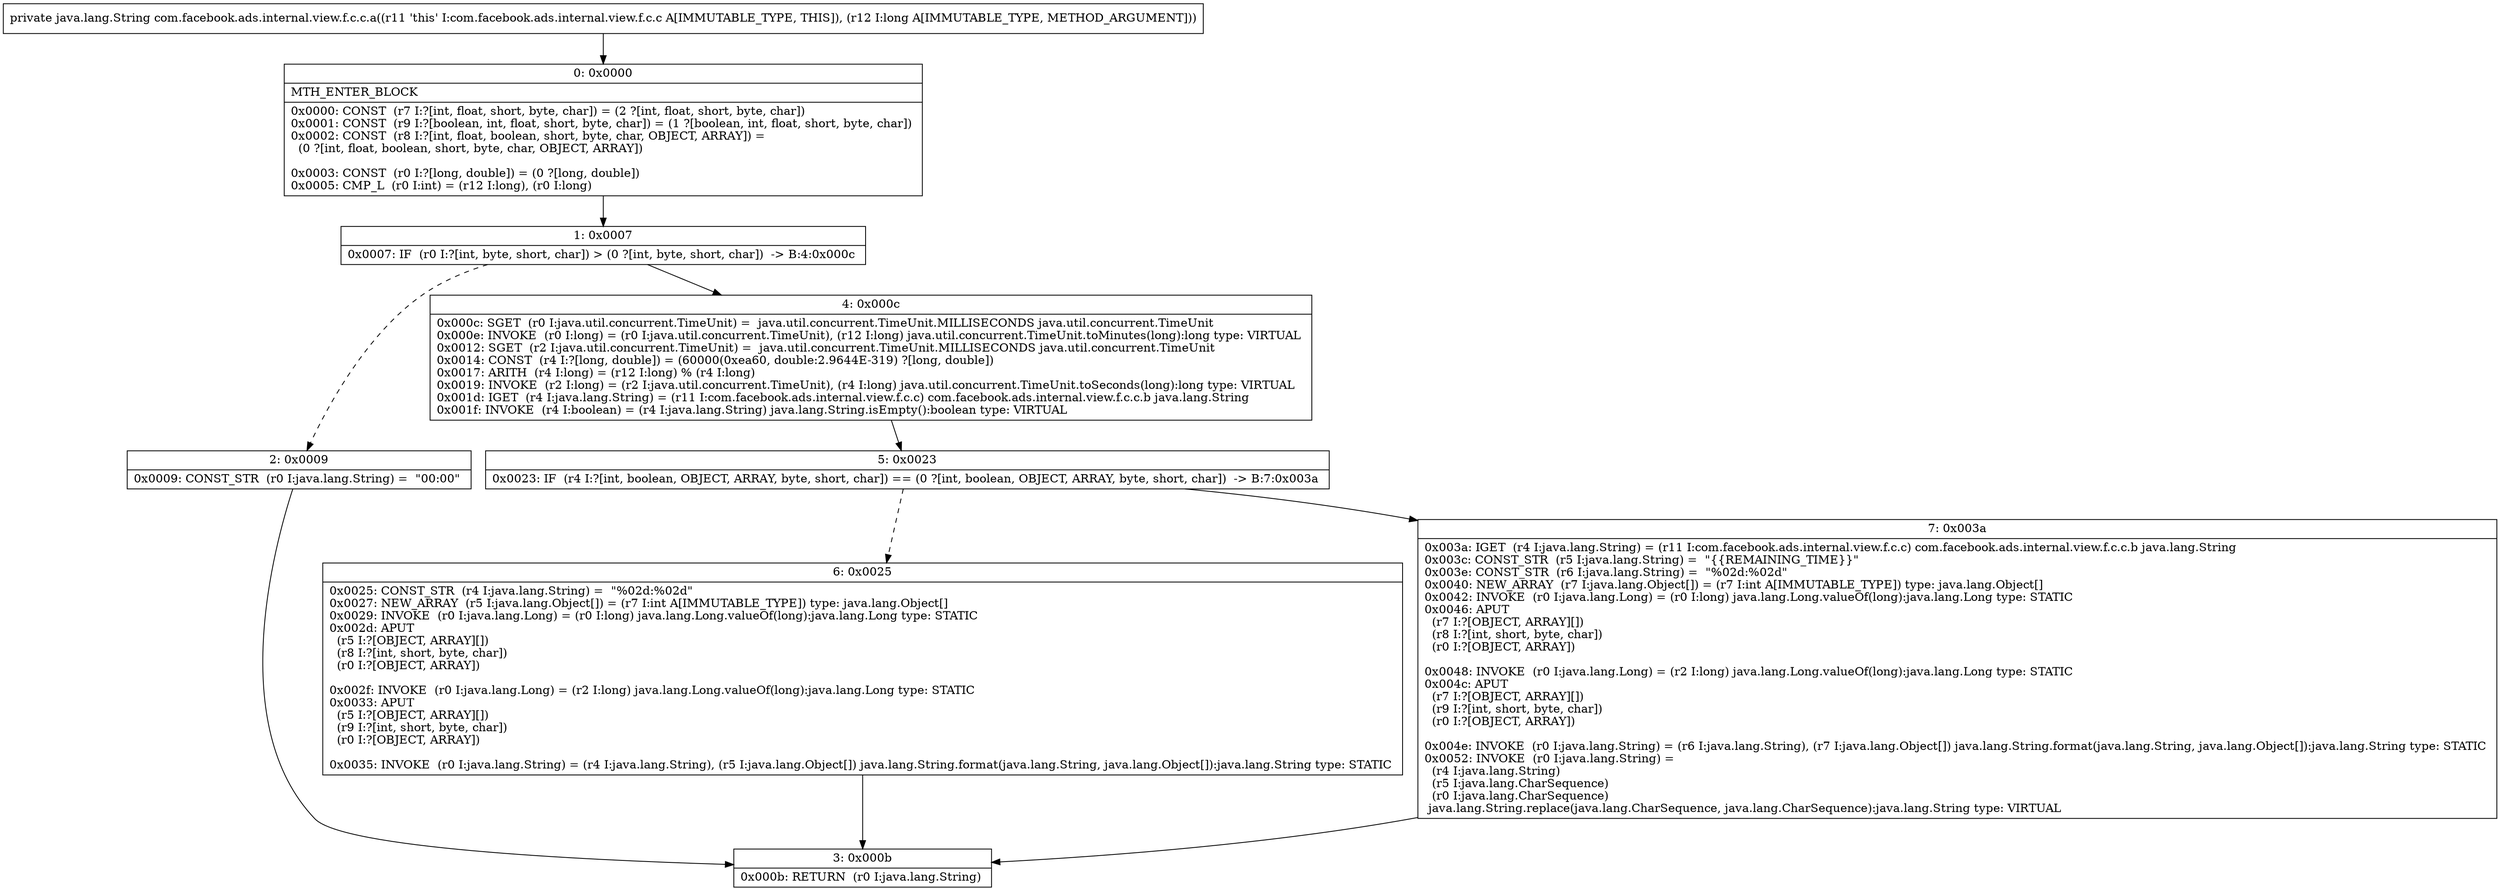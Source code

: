 digraph "CFG forcom.facebook.ads.internal.view.f.c.c.a(J)Ljava\/lang\/String;" {
Node_0 [shape=record,label="{0\:\ 0x0000|MTH_ENTER_BLOCK\l|0x0000: CONST  (r7 I:?[int, float, short, byte, char]) = (2 ?[int, float, short, byte, char]) \l0x0001: CONST  (r9 I:?[boolean, int, float, short, byte, char]) = (1 ?[boolean, int, float, short, byte, char]) \l0x0002: CONST  (r8 I:?[int, float, boolean, short, byte, char, OBJECT, ARRAY]) = \l  (0 ?[int, float, boolean, short, byte, char, OBJECT, ARRAY])\l \l0x0003: CONST  (r0 I:?[long, double]) = (0 ?[long, double]) \l0x0005: CMP_L  (r0 I:int) = (r12 I:long), (r0 I:long) \l}"];
Node_1 [shape=record,label="{1\:\ 0x0007|0x0007: IF  (r0 I:?[int, byte, short, char]) \> (0 ?[int, byte, short, char])  \-\> B:4:0x000c \l}"];
Node_2 [shape=record,label="{2\:\ 0x0009|0x0009: CONST_STR  (r0 I:java.lang.String) =  \"00:00\" \l}"];
Node_3 [shape=record,label="{3\:\ 0x000b|0x000b: RETURN  (r0 I:java.lang.String) \l}"];
Node_4 [shape=record,label="{4\:\ 0x000c|0x000c: SGET  (r0 I:java.util.concurrent.TimeUnit) =  java.util.concurrent.TimeUnit.MILLISECONDS java.util.concurrent.TimeUnit \l0x000e: INVOKE  (r0 I:long) = (r0 I:java.util.concurrent.TimeUnit), (r12 I:long) java.util.concurrent.TimeUnit.toMinutes(long):long type: VIRTUAL \l0x0012: SGET  (r2 I:java.util.concurrent.TimeUnit) =  java.util.concurrent.TimeUnit.MILLISECONDS java.util.concurrent.TimeUnit \l0x0014: CONST  (r4 I:?[long, double]) = (60000(0xea60, double:2.9644E\-319) ?[long, double]) \l0x0017: ARITH  (r4 I:long) = (r12 I:long) % (r4 I:long) \l0x0019: INVOKE  (r2 I:long) = (r2 I:java.util.concurrent.TimeUnit), (r4 I:long) java.util.concurrent.TimeUnit.toSeconds(long):long type: VIRTUAL \l0x001d: IGET  (r4 I:java.lang.String) = (r11 I:com.facebook.ads.internal.view.f.c.c) com.facebook.ads.internal.view.f.c.c.b java.lang.String \l0x001f: INVOKE  (r4 I:boolean) = (r4 I:java.lang.String) java.lang.String.isEmpty():boolean type: VIRTUAL \l}"];
Node_5 [shape=record,label="{5\:\ 0x0023|0x0023: IF  (r4 I:?[int, boolean, OBJECT, ARRAY, byte, short, char]) == (0 ?[int, boolean, OBJECT, ARRAY, byte, short, char])  \-\> B:7:0x003a \l}"];
Node_6 [shape=record,label="{6\:\ 0x0025|0x0025: CONST_STR  (r4 I:java.lang.String) =  \"%02d:%02d\" \l0x0027: NEW_ARRAY  (r5 I:java.lang.Object[]) = (r7 I:int A[IMMUTABLE_TYPE]) type: java.lang.Object[] \l0x0029: INVOKE  (r0 I:java.lang.Long) = (r0 I:long) java.lang.Long.valueOf(long):java.lang.Long type: STATIC \l0x002d: APUT  \l  (r5 I:?[OBJECT, ARRAY][])\l  (r8 I:?[int, short, byte, char])\l  (r0 I:?[OBJECT, ARRAY])\l \l0x002f: INVOKE  (r0 I:java.lang.Long) = (r2 I:long) java.lang.Long.valueOf(long):java.lang.Long type: STATIC \l0x0033: APUT  \l  (r5 I:?[OBJECT, ARRAY][])\l  (r9 I:?[int, short, byte, char])\l  (r0 I:?[OBJECT, ARRAY])\l \l0x0035: INVOKE  (r0 I:java.lang.String) = (r4 I:java.lang.String), (r5 I:java.lang.Object[]) java.lang.String.format(java.lang.String, java.lang.Object[]):java.lang.String type: STATIC \l}"];
Node_7 [shape=record,label="{7\:\ 0x003a|0x003a: IGET  (r4 I:java.lang.String) = (r11 I:com.facebook.ads.internal.view.f.c.c) com.facebook.ads.internal.view.f.c.c.b java.lang.String \l0x003c: CONST_STR  (r5 I:java.lang.String) =  \"\{\{REMAINING_TIME\}\}\" \l0x003e: CONST_STR  (r6 I:java.lang.String) =  \"%02d:%02d\" \l0x0040: NEW_ARRAY  (r7 I:java.lang.Object[]) = (r7 I:int A[IMMUTABLE_TYPE]) type: java.lang.Object[] \l0x0042: INVOKE  (r0 I:java.lang.Long) = (r0 I:long) java.lang.Long.valueOf(long):java.lang.Long type: STATIC \l0x0046: APUT  \l  (r7 I:?[OBJECT, ARRAY][])\l  (r8 I:?[int, short, byte, char])\l  (r0 I:?[OBJECT, ARRAY])\l \l0x0048: INVOKE  (r0 I:java.lang.Long) = (r2 I:long) java.lang.Long.valueOf(long):java.lang.Long type: STATIC \l0x004c: APUT  \l  (r7 I:?[OBJECT, ARRAY][])\l  (r9 I:?[int, short, byte, char])\l  (r0 I:?[OBJECT, ARRAY])\l \l0x004e: INVOKE  (r0 I:java.lang.String) = (r6 I:java.lang.String), (r7 I:java.lang.Object[]) java.lang.String.format(java.lang.String, java.lang.Object[]):java.lang.String type: STATIC \l0x0052: INVOKE  (r0 I:java.lang.String) = \l  (r4 I:java.lang.String)\l  (r5 I:java.lang.CharSequence)\l  (r0 I:java.lang.CharSequence)\l java.lang.String.replace(java.lang.CharSequence, java.lang.CharSequence):java.lang.String type: VIRTUAL \l}"];
MethodNode[shape=record,label="{private java.lang.String com.facebook.ads.internal.view.f.c.c.a((r11 'this' I:com.facebook.ads.internal.view.f.c.c A[IMMUTABLE_TYPE, THIS]), (r12 I:long A[IMMUTABLE_TYPE, METHOD_ARGUMENT])) }"];
MethodNode -> Node_0;
Node_0 -> Node_1;
Node_1 -> Node_2[style=dashed];
Node_1 -> Node_4;
Node_2 -> Node_3;
Node_4 -> Node_5;
Node_5 -> Node_6[style=dashed];
Node_5 -> Node_7;
Node_6 -> Node_3;
Node_7 -> Node_3;
}

